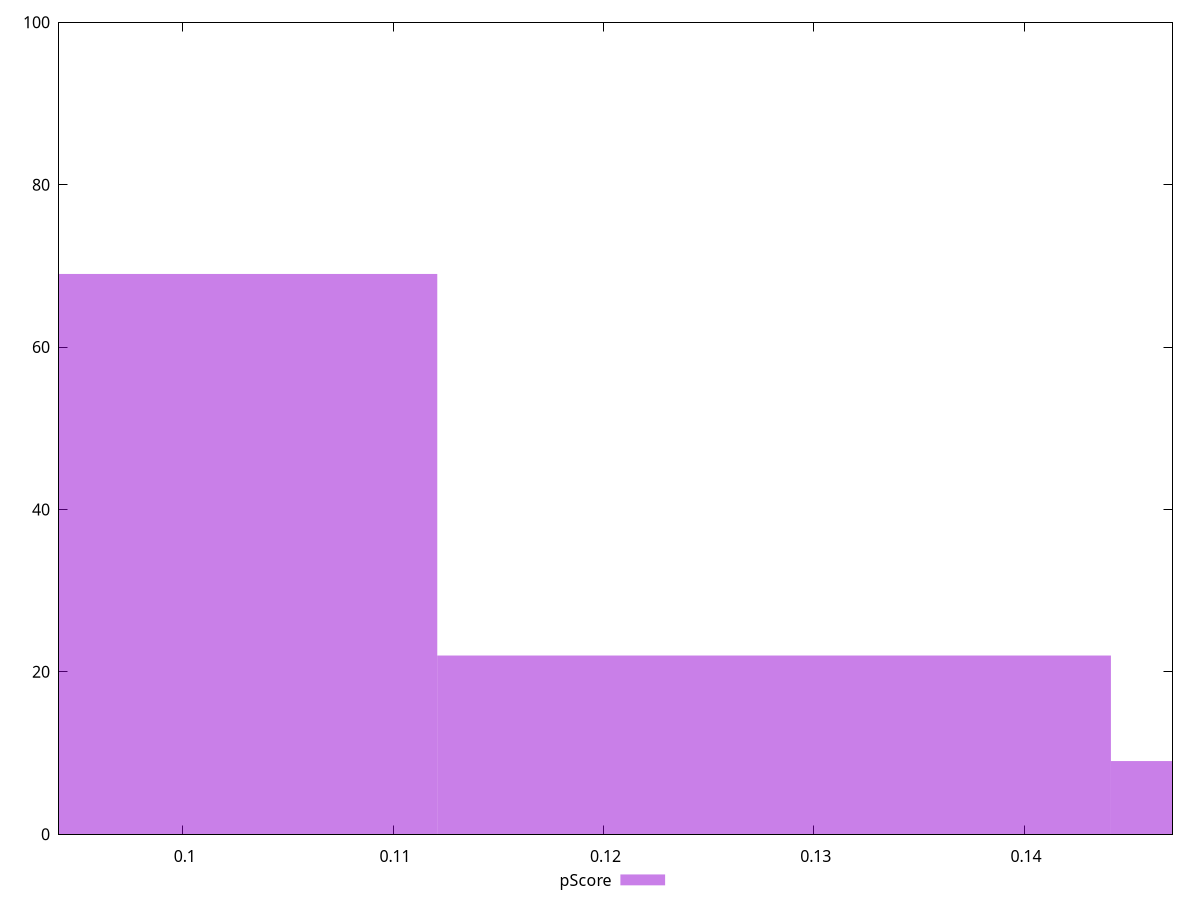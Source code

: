 reset

$pScore <<EOF
0.1601461775628073 9
0.09608770653768439 69
0.12811694205024585 22
EOF

set key outside below
set boxwidth 0.03202923551256146
set xrange [0.09411764705882353:0.14705882352941174]
set yrange [0:100]
set trange [0:100]
set style fill transparent solid 0.5 noborder
set terminal svg size 640, 490 enhanced background rgb 'white'
set output "reports/report_00033_2021-03-01T14-23-16.841Z/uses-text-compression/samples/astro-inner-cached/pScore/histogram.svg"

plot $pScore title "pScore" with boxes

reset
